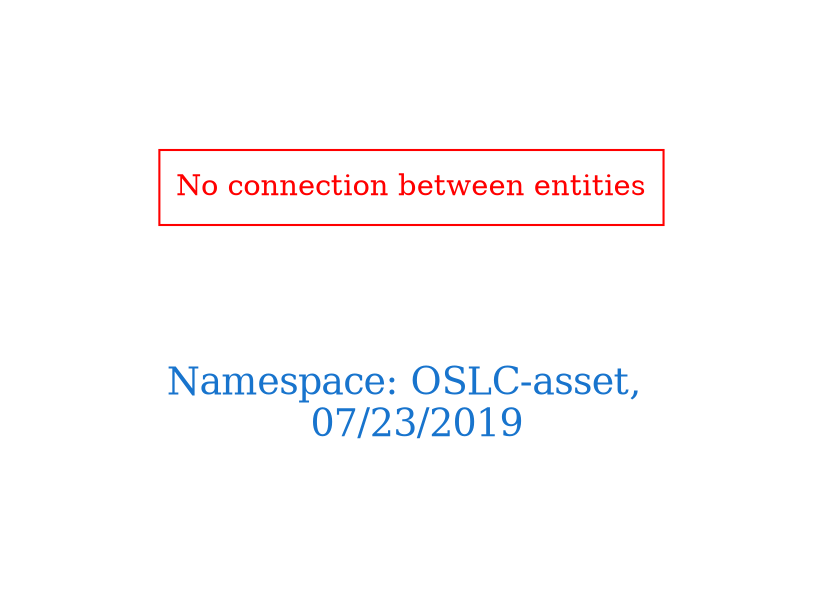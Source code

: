 digraph OGIT_ontology {
 graph [ rankdir= LR,pad=1 
fontsize = 18,
fontcolor= dodgerblue3,label = "\n\n\nNamespace: OSLC-asset, \n 07/23/2019"];
node[shape=polygon];
edge [  color="gray81"];

"No connection between entities" [fontcolor = "red",color="red", shape="polygon"]
}
